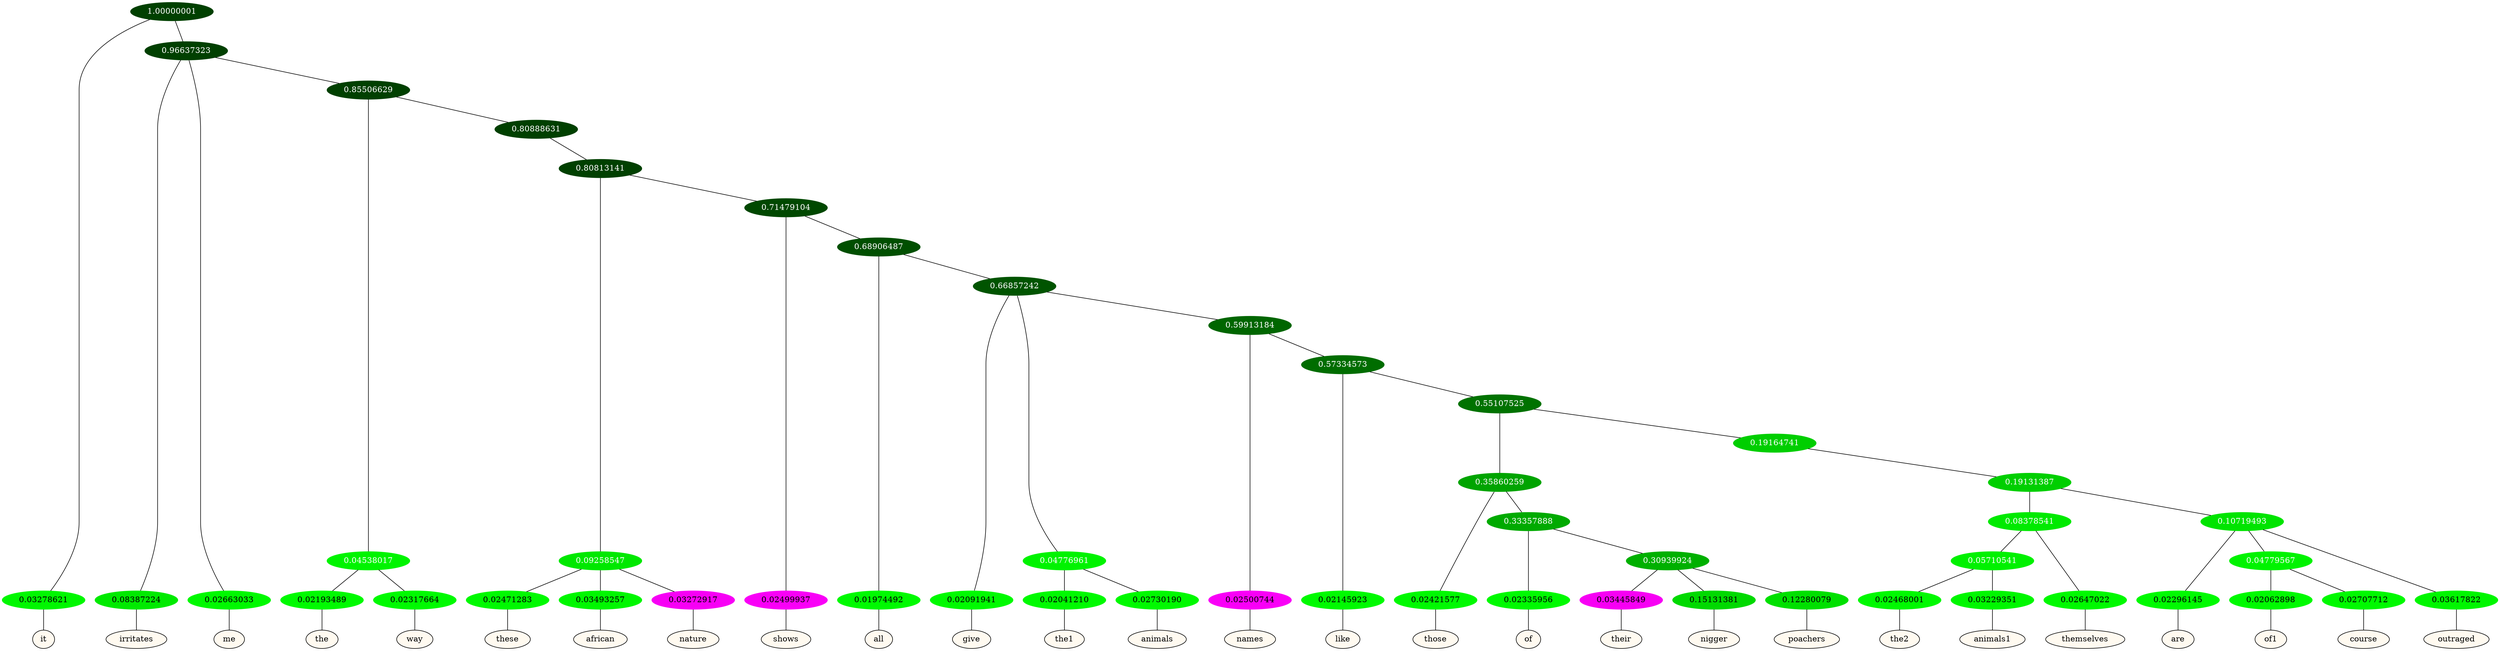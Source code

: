 graph {
	node [format=png height=0.15 nodesep=0.001 ordering=out overlap=prism overlap_scaling=0.01 ranksep=0.001 ratio=0.2 style=filled width=0.15]
	{
		rank=same
		a_w_1 [label=it color=black fillcolor=floralwhite style="filled,solid"]
		a_w_3 [label=irritates color=black fillcolor=floralwhite style="filled,solid"]
		a_w_4 [label=me color=black fillcolor=floralwhite style="filled,solid"]
		a_w_8 [label=the color=black fillcolor=floralwhite style="filled,solid"]
		a_w_9 [label=way color=black fillcolor=floralwhite style="filled,solid"]
		a_w_13 [label=these color=black fillcolor=floralwhite style="filled,solid"]
		a_w_14 [label=african color=black fillcolor=floralwhite style="filled,solid"]
		a_w_15 [label=nature color=black fillcolor=floralwhite style="filled,solid"]
		a_w_16 [label=shows color=black fillcolor=floralwhite style="filled,solid"]
		a_w_18 [label=all color=black fillcolor=floralwhite style="filled,solid"]
		a_w_20 [label=give color=black fillcolor=floralwhite style="filled,solid"]
		a_w_23 [label=the1 color=black fillcolor=floralwhite style="filled,solid"]
		a_w_24 [label=animals color=black fillcolor=floralwhite style="filled,solid"]
		a_w_25 [label=names color=black fillcolor=floralwhite style="filled,solid"]
		a_w_27 [label=like color=black fillcolor=floralwhite style="filled,solid"]
		a_w_31 [label=those color=black fillcolor=floralwhite style="filled,solid"]
		a_w_34 [label=of color=black fillcolor=floralwhite style="filled,solid"]
		a_w_38 [label=their color=black fillcolor=floralwhite style="filled,solid"]
		a_w_39 [label=nigger color=black fillcolor=floralwhite style="filled,solid"]
		a_w_40 [label=poachers color=black fillcolor=floralwhite style="filled,solid"]
		a_w_46 [label=the2 color=black fillcolor=floralwhite style="filled,solid"]
		a_w_47 [label=animals1 color=black fillcolor=floralwhite style="filled,solid"]
		a_w_42 [label=themselves color=black fillcolor=floralwhite style="filled,solid"]
		a_w_43 [label=are color=black fillcolor=floralwhite style="filled,solid"]
		a_w_48 [label=of1 color=black fillcolor=floralwhite style="filled,solid"]
		a_w_49 [label=course color=black fillcolor=floralwhite style="filled,solid"]
		a_w_45 [label=outraged color=black fillcolor=floralwhite style="filled,solid"]
	}
	a_n_1 -- a_w_1
	a_n_3 -- a_w_3
	a_n_4 -- a_w_4
	a_n_8 -- a_w_8
	a_n_9 -- a_w_9
	a_n_13 -- a_w_13
	a_n_14 -- a_w_14
	a_n_15 -- a_w_15
	a_n_16 -- a_w_16
	a_n_18 -- a_w_18
	a_n_20 -- a_w_20
	a_n_23 -- a_w_23
	a_n_24 -- a_w_24
	a_n_25 -- a_w_25
	a_n_27 -- a_w_27
	a_n_31 -- a_w_31
	a_n_34 -- a_w_34
	a_n_38 -- a_w_38
	a_n_39 -- a_w_39
	a_n_40 -- a_w_40
	a_n_46 -- a_w_46
	a_n_47 -- a_w_47
	a_n_42 -- a_w_42
	a_n_43 -- a_w_43
	a_n_48 -- a_w_48
	a_n_49 -- a_w_49
	a_n_45 -- a_w_45
	{
		rank=same
		a_n_1 [label=0.03278621 color="0.334 1.000 0.967" fontcolor=black]
		a_n_3 [label=0.08387224 color="0.334 1.000 0.916" fontcolor=black]
		a_n_4 [label=0.02663033 color="0.334 1.000 0.973" fontcolor=black]
		a_n_8 [label=0.02193489 color="0.334 1.000 0.978" fontcolor=black]
		a_n_9 [label=0.02317664 color="0.334 1.000 0.977" fontcolor=black]
		a_n_13 [label=0.02471283 color="0.334 1.000 0.975" fontcolor=black]
		a_n_14 [label=0.03493257 color="0.334 1.000 0.965" fontcolor=black]
		a_n_15 [label=0.03272917 color="0.835 1.000 0.967" fontcolor=black]
		a_n_16 [label=0.02499937 color="0.835 1.000 0.975" fontcolor=black]
		a_n_18 [label=0.01974492 color="0.334 1.000 0.980" fontcolor=black]
		a_n_20 [label=0.02091941 color="0.334 1.000 0.979" fontcolor=black]
		a_n_23 [label=0.02041210 color="0.334 1.000 0.980" fontcolor=black]
		a_n_24 [label=0.02730190 color="0.334 1.000 0.973" fontcolor=black]
		a_n_25 [label=0.02500744 color="0.835 1.000 0.975" fontcolor=black]
		a_n_27 [label=0.02145923 color="0.334 1.000 0.979" fontcolor=black]
		a_n_31 [label=0.02421577 color="0.334 1.000 0.976" fontcolor=black]
		a_n_34 [label=0.02335956 color="0.334 1.000 0.977" fontcolor=black]
		a_n_38 [label=0.03445849 color="0.835 1.000 0.966" fontcolor=black]
		a_n_39 [label=0.15131381 color="0.334 1.000 0.849" fontcolor=black]
		a_n_40 [label=0.12280079 color="0.334 1.000 0.877" fontcolor=black]
		a_n_46 [label=0.02468001 color="0.334 1.000 0.975" fontcolor=black]
		a_n_47 [label=0.03229351 color="0.334 1.000 0.968" fontcolor=black]
		a_n_42 [label=0.02647022 color="0.334 1.000 0.974" fontcolor=black]
		a_n_43 [label=0.02296145 color="0.334 1.000 0.977" fontcolor=black]
		a_n_48 [label=0.02062898 color="0.334 1.000 0.979" fontcolor=black]
		a_n_49 [label=0.02707712 color="0.334 1.000 0.973" fontcolor=black]
		a_n_45 [label=0.03617822 color="0.334 1.000 0.964" fontcolor=black]
	}
	a_n_0 [label=1.00000001 color="0.334 1.000 0.250" fontcolor=grey99]
	a_n_0 -- a_n_1
	a_n_2 [label=0.96637323 color="0.334 1.000 0.250" fontcolor=grey99]
	a_n_0 -- a_n_2
	a_n_2 -- a_n_3
	a_n_2 -- a_n_4
	a_n_5 [label=0.85506629 color="0.334 1.000 0.250" fontcolor=grey99]
	a_n_2 -- a_n_5
	a_n_6 [label=0.04538017 color="0.334 1.000 0.955" fontcolor=grey99]
	a_n_5 -- a_n_6
	a_n_7 [label=0.80888631 color="0.334 1.000 0.250" fontcolor=grey99]
	a_n_5 -- a_n_7
	a_n_6 -- a_n_8
	a_n_6 -- a_n_9
	a_n_10 [label=0.80813141 color="0.334 1.000 0.250" fontcolor=grey99]
	a_n_7 -- a_n_10
	a_n_11 [label=0.09258547 color="0.334 1.000 0.907" fontcolor=grey99]
	a_n_10 -- a_n_11
	a_n_12 [label=0.71479104 color="0.334 1.000 0.285" fontcolor=grey99]
	a_n_10 -- a_n_12
	a_n_11 -- a_n_13
	a_n_11 -- a_n_14
	a_n_11 -- a_n_15
	a_n_12 -- a_n_16
	a_n_17 [label=0.68906487 color="0.334 1.000 0.311" fontcolor=grey99]
	a_n_12 -- a_n_17
	a_n_17 -- a_n_18
	a_n_19 [label=0.66857242 color="0.334 1.000 0.331" fontcolor=grey99]
	a_n_17 -- a_n_19
	a_n_19 -- a_n_20
	a_n_21 [label=0.04776961 color="0.334 1.000 0.952" fontcolor=grey99]
	a_n_19 -- a_n_21
	a_n_22 [label=0.59913184 color="0.334 1.000 0.401" fontcolor=grey99]
	a_n_19 -- a_n_22
	a_n_21 -- a_n_23
	a_n_21 -- a_n_24
	a_n_22 -- a_n_25
	a_n_26 [label=0.57334573 color="0.334 1.000 0.427" fontcolor=grey99]
	a_n_22 -- a_n_26
	a_n_26 -- a_n_27
	a_n_28 [label=0.55107525 color="0.334 1.000 0.449" fontcolor=grey99]
	a_n_26 -- a_n_28
	a_n_29 [label=0.35860259 color="0.334 1.000 0.641" fontcolor=grey99]
	a_n_28 -- a_n_29
	a_n_30 [label=0.19164741 color="0.334 1.000 0.808" fontcolor=grey99]
	a_n_28 -- a_n_30
	a_n_29 -- a_n_31
	a_n_32 [label=0.33357888 color="0.334 1.000 0.666" fontcolor=grey99]
	a_n_29 -- a_n_32
	a_n_33 [label=0.19131387 color="0.334 1.000 0.809" fontcolor=grey99]
	a_n_30 -- a_n_33
	a_n_32 -- a_n_34
	a_n_35 [label=0.30939924 color="0.334 1.000 0.691" fontcolor=grey99]
	a_n_32 -- a_n_35
	a_n_36 [label=0.08378541 color="0.334 1.000 0.916" fontcolor=grey99]
	a_n_33 -- a_n_36
	a_n_37 [label=0.10719493 color="0.334 1.000 0.893" fontcolor=grey99]
	a_n_33 -- a_n_37
	a_n_35 -- a_n_38
	a_n_35 -- a_n_39
	a_n_35 -- a_n_40
	a_n_41 [label=0.05710541 color="0.334 1.000 0.943" fontcolor=grey99]
	a_n_36 -- a_n_41
	a_n_36 -- a_n_42
	a_n_37 -- a_n_43
	a_n_44 [label=0.04779567 color="0.334 1.000 0.952" fontcolor=grey99]
	a_n_37 -- a_n_44
	a_n_37 -- a_n_45
	a_n_41 -- a_n_46
	a_n_41 -- a_n_47
	a_n_44 -- a_n_48
	a_n_44 -- a_n_49
}
